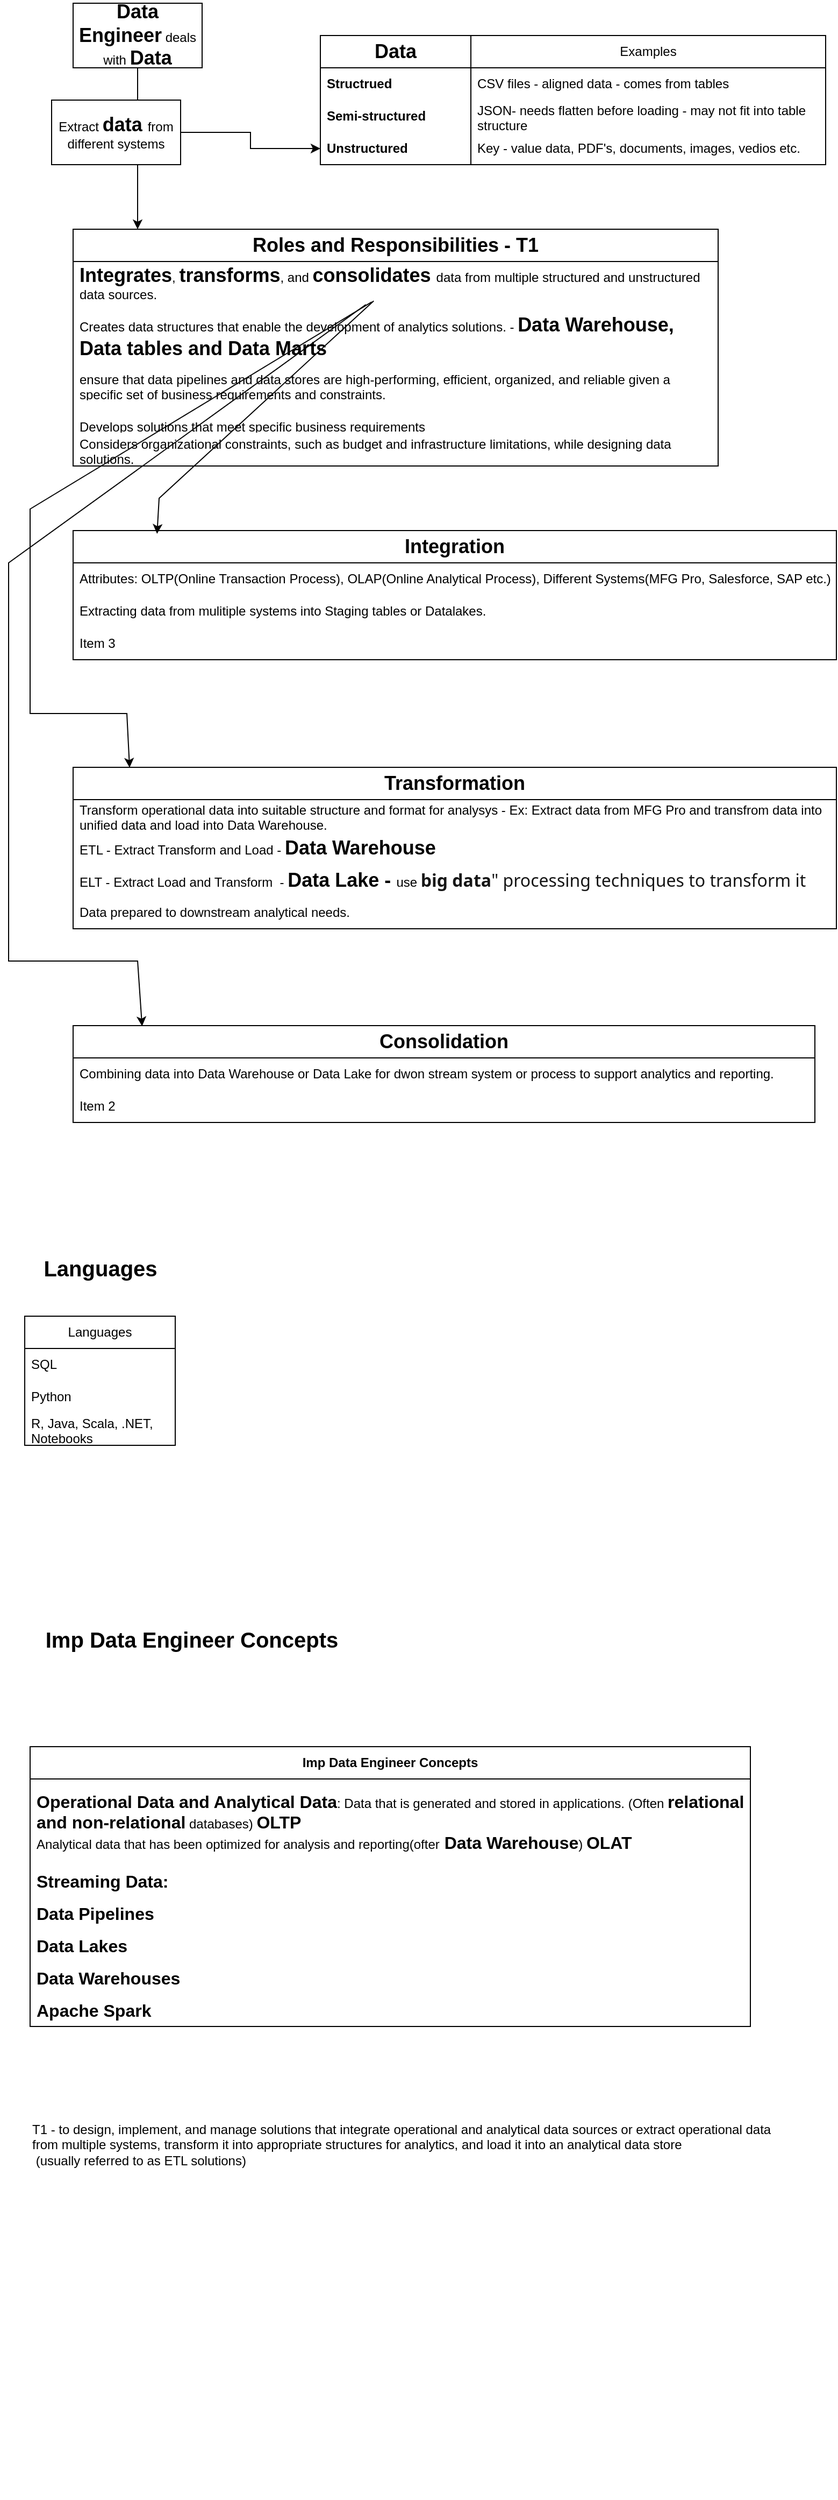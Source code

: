 <mxfile version="24.8.4">
  <diagram name="Page-1" id="YhIZirmxtG8EMKiJ8WyT">
    <mxGraphModel dx="1361" dy="699" grid="1" gridSize="10" guides="1" tooltips="1" connect="1" arrows="1" fold="1" page="1" pageScale="1" pageWidth="827" pageHeight="1169" math="0" shadow="0">
      <root>
        <mxCell id="0" />
        <mxCell id="1" parent="0" />
        <mxCell id="YhDnHm-8JCX_9w6hxJCG-3" value="" style="edgeStyle=orthogonalEdgeStyle;rounded=0;orthogonalLoop=1;jettySize=auto;html=1;" edge="1" parent="1" source="YhDnHm-8JCX_9w6hxJCG-1">
          <mxGeometry relative="1" as="geometry">
            <mxPoint x="140" y="270" as="targetPoint" />
          </mxGeometry>
        </mxCell>
        <mxCell id="YhDnHm-8JCX_9w6hxJCG-1" value="&lt;b&gt;&lt;font style=&quot;font-size: 18px;&quot;&gt;Data Engineer&lt;/font&gt;&lt;/b&gt; deals with &lt;b&gt;&lt;font style=&quot;font-size: 18px;&quot;&gt;Data&lt;/font&gt;&lt;/b&gt;" style="whiteSpace=wrap;html=1;" vertex="1" parent="1">
          <mxGeometry x="80" y="60" width="120" height="60" as="geometry" />
        </mxCell>
        <mxCell id="YhDnHm-8JCX_9w6hxJCG-4" value="&lt;b&gt;&lt;font style=&quot;font-size: 18px;&quot;&gt;Roles and Responsibilities - T1&lt;/font&gt;&lt;/b&gt;" style="swimlane;fontStyle=0;childLayout=stackLayout;horizontal=1;startSize=30;horizontalStack=0;resizeParent=1;resizeParentMax=0;resizeLast=0;collapsible=1;marginBottom=0;whiteSpace=wrap;html=1;" vertex="1" parent="1">
          <mxGeometry x="80" y="270" width="600" height="220" as="geometry" />
        </mxCell>
        <mxCell id="YhDnHm-8JCX_9w6hxJCG-5" value="&lt;b&gt;&lt;font style=&quot;font-size: 18px;&quot;&gt;Integrates&lt;/font&gt;&lt;/b&gt;, &lt;b&gt;&lt;font style=&quot;font-size: 18px;&quot;&gt;transforms&lt;/font&gt;&lt;/b&gt;, and &lt;b&gt;&lt;font style=&quot;font-size: 18px;&quot;&gt;consolidates &lt;/font&gt;&lt;/b&gt;data from multiple structured and unstructured data sources." style="text;strokeColor=none;fillColor=none;align=left;verticalAlign=middle;spacingLeft=4;spacingRight=4;overflow=hidden;points=[[0,0.5],[1,0.5]];portConstraint=eastwest;rotatable=0;whiteSpace=wrap;html=1;" vertex="1" parent="YhDnHm-8JCX_9w6hxJCG-4">
          <mxGeometry y="30" width="600" height="40" as="geometry" />
        </mxCell>
        <mxCell id="YhDnHm-8JCX_9w6hxJCG-6" value="Creates data structures that enable the development of analytics solutions. - &lt;b&gt;&lt;font style=&quot;font-size: 18px;&quot;&gt;Data Warehouse, Data tables and Data Marts&lt;/font&gt;&lt;/b&gt;" style="text;strokeColor=none;fillColor=none;align=left;verticalAlign=middle;spacingLeft=4;spacingRight=4;overflow=hidden;points=[[0,0.5],[1,0.5]];portConstraint=eastwest;rotatable=0;whiteSpace=wrap;html=1;" vertex="1" parent="YhDnHm-8JCX_9w6hxJCG-4">
          <mxGeometry y="70" width="600" height="60" as="geometry" />
        </mxCell>
        <mxCell id="YhDnHm-8JCX_9w6hxJCG-7" value="ensure that data pipelines and data stores are high-performing, efficient, organized, and reliable&amp;nbsp;given a specific set of business requirements and constraints." style="text;strokeColor=none;fillColor=none;align=left;verticalAlign=middle;spacingLeft=4;spacingRight=4;overflow=hidden;points=[[0,0.5],[1,0.5]];portConstraint=eastwest;rotatable=0;whiteSpace=wrap;html=1;" vertex="1" parent="YhDnHm-8JCX_9w6hxJCG-4">
          <mxGeometry y="130" width="600" height="30" as="geometry" />
        </mxCell>
        <mxCell id="YhDnHm-8JCX_9w6hxJCG-8" value="&#xa;Develops solutions that meet specific business requirements&#xa;&#xa;" style="text;strokeColor=none;fillColor=none;align=left;verticalAlign=middle;spacingLeft=4;spacingRight=4;overflow=hidden;points=[[0,0.5],[1,0.5]];portConstraint=eastwest;rotatable=0;whiteSpace=wrap;html=1;" vertex="1" parent="YhDnHm-8JCX_9w6hxJCG-4">
          <mxGeometry y="160" width="600" height="30" as="geometry" />
        </mxCell>
        <mxCell id="YhDnHm-8JCX_9w6hxJCG-9" value="Considers organizational constraints, such as budget and infrastructure limitations, while designing data solutions." style="text;strokeColor=none;fillColor=none;align=left;verticalAlign=middle;spacingLeft=4;spacingRight=4;overflow=hidden;points=[[0,0.5],[1,0.5]];portConstraint=eastwest;rotatable=0;whiteSpace=wrap;html=1;" vertex="1" parent="YhDnHm-8JCX_9w6hxJCG-4">
          <mxGeometry y="190" width="600" height="30" as="geometry" />
        </mxCell>
        <mxCell id="YhDnHm-8JCX_9w6hxJCG-19" value="" style="edgeStyle=orthogonalEdgeStyle;rounded=0;orthogonalLoop=1;jettySize=auto;html=1;" edge="1" parent="1" source="YhDnHm-8JCX_9w6hxJCG-12" target="YhDnHm-8JCX_9w6hxJCG-18">
          <mxGeometry relative="1" as="geometry" />
        </mxCell>
        <mxCell id="YhDnHm-8JCX_9w6hxJCG-12" value="&lt;span style=&quot;text-wrap-mode: nowrap;&quot;&gt;Extract&amp;nbsp;&lt;/span&gt;&lt;b style=&quot;text-wrap-mode: nowrap;&quot;&gt;&lt;font style=&quot;font-size: 18px;&quot;&gt;data&amp;nbsp;&lt;/font&gt;&lt;/b&gt;&lt;span style=&quot;text-wrap-mode: nowrap;&quot;&gt;from different systems&lt;/span&gt;" style="whiteSpace=wrap;html=1;" vertex="1" parent="1">
          <mxGeometry x="60" y="150" width="120" height="60" as="geometry" />
        </mxCell>
        <mxCell id="YhDnHm-8JCX_9w6hxJCG-15" value="&lt;b&gt;&lt;font style=&quot;font-size: 18px;&quot;&gt;Data&lt;/font&gt;&lt;/b&gt;" style="swimlane;fontStyle=0;childLayout=stackLayout;horizontal=1;startSize=30;horizontalStack=0;resizeParent=1;resizeParentMax=0;resizeLast=0;collapsible=1;marginBottom=0;whiteSpace=wrap;html=1;" vertex="1" parent="1">
          <mxGeometry x="310" y="90" width="140" height="120" as="geometry" />
        </mxCell>
        <mxCell id="YhDnHm-8JCX_9w6hxJCG-16" value="&lt;b&gt;Structrued&lt;/b&gt;" style="text;strokeColor=none;fillColor=none;align=left;verticalAlign=middle;spacingLeft=4;spacingRight=4;overflow=hidden;points=[[0,0.5],[1,0.5]];portConstraint=eastwest;rotatable=0;whiteSpace=wrap;html=1;" vertex="1" parent="YhDnHm-8JCX_9w6hxJCG-15">
          <mxGeometry y="30" width="140" height="30" as="geometry" />
        </mxCell>
        <mxCell id="YhDnHm-8JCX_9w6hxJCG-17" value="&lt;b&gt;Semi-structured&amp;nbsp;&lt;/b&gt;" style="text;strokeColor=none;fillColor=none;align=left;verticalAlign=middle;spacingLeft=4;spacingRight=4;overflow=hidden;points=[[0,0.5],[1,0.5]];portConstraint=eastwest;rotatable=0;whiteSpace=wrap;html=1;" vertex="1" parent="YhDnHm-8JCX_9w6hxJCG-15">
          <mxGeometry y="60" width="140" height="30" as="geometry" />
        </mxCell>
        <mxCell id="YhDnHm-8JCX_9w6hxJCG-18" value="&lt;b&gt;Unstructured&amp;nbsp;&lt;/b&gt;" style="text;strokeColor=none;fillColor=none;align=left;verticalAlign=middle;spacingLeft=4;spacingRight=4;overflow=hidden;points=[[0,0.5],[1,0.5]];portConstraint=eastwest;rotatable=0;whiteSpace=wrap;html=1;" vertex="1" parent="YhDnHm-8JCX_9w6hxJCG-15">
          <mxGeometry y="90" width="140" height="30" as="geometry" />
        </mxCell>
        <mxCell id="YhDnHm-8JCX_9w6hxJCG-20" value="Examples" style="swimlane;fontStyle=0;childLayout=stackLayout;horizontal=1;startSize=30;horizontalStack=0;resizeParent=1;resizeParentMax=0;resizeLast=0;collapsible=1;marginBottom=0;whiteSpace=wrap;html=1;" vertex="1" parent="1">
          <mxGeometry x="450" y="90" width="330" height="120" as="geometry" />
        </mxCell>
        <mxCell id="YhDnHm-8JCX_9w6hxJCG-21" value="CSV files - aligned data - comes from tables&amp;nbsp;" style="text;strokeColor=none;fillColor=none;align=left;verticalAlign=middle;spacingLeft=4;spacingRight=4;overflow=hidden;points=[[0,0.5],[1,0.5]];portConstraint=eastwest;rotatable=0;whiteSpace=wrap;html=1;" vertex="1" parent="YhDnHm-8JCX_9w6hxJCG-20">
          <mxGeometry y="30" width="330" height="30" as="geometry" />
        </mxCell>
        <mxCell id="YhDnHm-8JCX_9w6hxJCG-22" value="JSON- needs flatten before loading - may not fit into table structure" style="text;strokeColor=none;fillColor=none;align=left;verticalAlign=middle;spacingLeft=4;spacingRight=4;overflow=hidden;points=[[0,0.5],[1,0.5]];portConstraint=eastwest;rotatable=0;whiteSpace=wrap;html=1;" vertex="1" parent="YhDnHm-8JCX_9w6hxJCG-20">
          <mxGeometry y="60" width="330" height="30" as="geometry" />
        </mxCell>
        <mxCell id="YhDnHm-8JCX_9w6hxJCG-23" value="Key - value data, PDF&#39;s, documents, images, vedios etc." style="text;strokeColor=none;fillColor=none;align=left;verticalAlign=middle;spacingLeft=4;spacingRight=4;overflow=hidden;points=[[0,0.5],[1,0.5]];portConstraint=eastwest;rotatable=0;whiteSpace=wrap;html=1;" vertex="1" parent="YhDnHm-8JCX_9w6hxJCG-20">
          <mxGeometry y="90" width="330" height="30" as="geometry" />
        </mxCell>
        <mxCell id="YhDnHm-8JCX_9w6hxJCG-26" value="&lt;b&gt;&lt;font style=&quot;font-size: 18px;&quot;&gt;Integration&lt;/font&gt;&lt;/b&gt;" style="swimlane;fontStyle=0;childLayout=stackLayout;horizontal=1;startSize=30;horizontalStack=0;resizeParent=1;resizeParentMax=0;resizeLast=0;collapsible=1;marginBottom=0;whiteSpace=wrap;html=1;" vertex="1" parent="1">
          <mxGeometry x="80" y="550" width="710" height="120" as="geometry" />
        </mxCell>
        <mxCell id="YhDnHm-8JCX_9w6hxJCG-27" value="Attributes: OLTP(Online Transaction Process), OLAP(Online Analytical Process), Different Systems(MFG Pro, Salesforce, SAP etc.)" style="text;strokeColor=none;fillColor=none;align=left;verticalAlign=middle;spacingLeft=4;spacingRight=4;overflow=hidden;points=[[0,0.5],[1,0.5]];portConstraint=eastwest;rotatable=0;whiteSpace=wrap;html=1;" vertex="1" parent="YhDnHm-8JCX_9w6hxJCG-26">
          <mxGeometry y="30" width="710" height="30" as="geometry" />
        </mxCell>
        <mxCell id="YhDnHm-8JCX_9w6hxJCG-28" value="Extracting data from mulitiple systems into Staging tables or Datalakes." style="text;strokeColor=none;fillColor=none;align=left;verticalAlign=middle;spacingLeft=4;spacingRight=4;overflow=hidden;points=[[0,0.5],[1,0.5]];portConstraint=eastwest;rotatable=0;whiteSpace=wrap;html=1;" vertex="1" parent="YhDnHm-8JCX_9w6hxJCG-26">
          <mxGeometry y="60" width="710" height="30" as="geometry" />
        </mxCell>
        <mxCell id="YhDnHm-8JCX_9w6hxJCG-29" value="Item 3" style="text;strokeColor=none;fillColor=none;align=left;verticalAlign=middle;spacingLeft=4;spacingRight=4;overflow=hidden;points=[[0,0.5],[1,0.5]];portConstraint=eastwest;rotatable=0;whiteSpace=wrap;html=1;" vertex="1" parent="YhDnHm-8JCX_9w6hxJCG-26">
          <mxGeometry y="90" width="710" height="30" as="geometry" />
        </mxCell>
        <mxCell id="YhDnHm-8JCX_9w6hxJCG-31" value="" style="endArrow=classic;html=1;rounded=0;entryX=0.11;entryY=0.025;entryDx=0;entryDy=0;entryPerimeter=0;exitX=0.466;exitY=0.916;exitDx=0;exitDy=0;exitPerimeter=0;" edge="1" parent="1" source="YhDnHm-8JCX_9w6hxJCG-5" target="YhDnHm-8JCX_9w6hxJCG-26">
          <mxGeometry width="50" height="50" relative="1" as="geometry">
            <mxPoint x="390" y="410" as="sourcePoint" />
            <mxPoint x="440" y="360" as="targetPoint" />
            <Array as="points">
              <mxPoint x="160" y="520" />
            </Array>
          </mxGeometry>
        </mxCell>
        <mxCell id="YhDnHm-8JCX_9w6hxJCG-32" value="" style="endArrow=classic;html=1;rounded=0;exitX=0.463;exitY=0.94;exitDx=0;exitDy=0;exitPerimeter=0;entryX=0.074;entryY=0.002;entryDx=0;entryDy=0;entryPerimeter=0;" edge="1" parent="1" source="YhDnHm-8JCX_9w6hxJCG-5" target="YhDnHm-8JCX_9w6hxJCG-34">
          <mxGeometry width="50" height="50" relative="1" as="geometry">
            <mxPoint x="359" y="503" as="sourcePoint" />
            <mxPoint x="130" y="730" as="targetPoint" />
            <Array as="points">
              <mxPoint x="40" y="530" />
              <mxPoint x="40" y="720" />
              <mxPoint x="130" y="720" />
            </Array>
          </mxGeometry>
        </mxCell>
        <mxCell id="YhDnHm-8JCX_9w6hxJCG-33" value="" style="endArrow=classic;html=1;rounded=0;entryX=0.093;entryY=0.006;entryDx=0;entryDy=0;entryPerimeter=0;" edge="1" parent="1" source="YhDnHm-8JCX_9w6hxJCG-5" target="YhDnHm-8JCX_9w6hxJCG-38">
          <mxGeometry width="50" height="50" relative="1" as="geometry">
            <mxPoint x="360" y="390" as="sourcePoint" />
            <mxPoint x="142.72" y="1057.6" as="targetPoint" />
            <Array as="points">
              <mxPoint x="20" y="580" />
              <mxPoint x="20" y="950" />
              <mxPoint x="140" y="950" />
            </Array>
          </mxGeometry>
        </mxCell>
        <mxCell id="YhDnHm-8JCX_9w6hxJCG-34" value="&lt;b&gt;&lt;font style=&quot;font-size: 18px;&quot;&gt;Transformation&lt;/font&gt;&lt;/b&gt;" style="swimlane;fontStyle=0;childLayout=stackLayout;horizontal=1;startSize=30;horizontalStack=0;resizeParent=1;resizeParentMax=0;resizeLast=0;collapsible=1;marginBottom=0;whiteSpace=wrap;html=1;" vertex="1" parent="1">
          <mxGeometry x="80" y="770" width="710" height="150" as="geometry" />
        </mxCell>
        <mxCell id="YhDnHm-8JCX_9w6hxJCG-35" value="Transform operational data into suitable structure and format for analysys - Ex: Extract data from MFG Pro and transfrom data into unified data and load into Data Warehouse." style="text;strokeColor=none;fillColor=none;align=left;verticalAlign=middle;spacingLeft=4;spacingRight=4;overflow=hidden;points=[[0,0.5],[1,0.5]];portConstraint=eastwest;rotatable=0;whiteSpace=wrap;html=1;" vertex="1" parent="YhDnHm-8JCX_9w6hxJCG-34">
          <mxGeometry y="30" width="710" height="30" as="geometry" />
        </mxCell>
        <mxCell id="YhDnHm-8JCX_9w6hxJCG-36" value="ETL - Extract Transform and Load -&amp;nbsp;&lt;b&gt;&lt;font style=&quot;font-size: 18px;&quot;&gt;Data Warehouse&lt;/font&gt;&lt;/b&gt;" style="text;strokeColor=none;fillColor=none;align=left;verticalAlign=middle;spacingLeft=4;spacingRight=4;overflow=hidden;points=[[0,0.5],[1,0.5]];portConstraint=eastwest;rotatable=0;whiteSpace=wrap;html=1;" vertex="1" parent="YhDnHm-8JCX_9w6hxJCG-34">
          <mxGeometry y="60" width="710" height="30" as="geometry" />
        </mxCell>
        <mxCell id="YhDnHm-8JCX_9w6hxJCG-37" value="ELT - Extract Load and Transform&amp;nbsp; -&amp;nbsp;&lt;font style=&quot;&quot;&gt;&lt;b style=&quot;font-size: 18px;&quot;&gt;Data Lake - &lt;/b&gt;&lt;font style=&quot;font-size: 12px;&quot;&gt;use&amp;nbsp;&lt;/font&gt;&lt;/font&gt;&lt;span style=&quot;color: rgb(22, 22, 22); font-family: &amp;quot;Segoe UI&amp;quot;, SegoeUI, &amp;quot;Helvetica Neue&amp;quot;, Helvetica, Arial, sans-serif; font-size: 16px; background-color: rgb(255, 255, 255);&quot;&gt;&lt;b&gt;big data&lt;/b&gt;&quot; processing techniques to transform it&lt;/span&gt;" style="text;strokeColor=none;fillColor=none;align=left;verticalAlign=middle;spacingLeft=4;spacingRight=4;overflow=hidden;points=[[0,0.5],[1,0.5]];portConstraint=eastwest;rotatable=0;whiteSpace=wrap;html=1;" vertex="1" parent="YhDnHm-8JCX_9w6hxJCG-34">
          <mxGeometry y="90" width="710" height="30" as="geometry" />
        </mxCell>
        <mxCell id="YhDnHm-8JCX_9w6hxJCG-42" value="Data prepared to downstream analytical needs." style="text;strokeColor=none;fillColor=none;align=left;verticalAlign=middle;spacingLeft=4;spacingRight=4;overflow=hidden;points=[[0,0.5],[1,0.5]];portConstraint=eastwest;rotatable=0;whiteSpace=wrap;html=1;" vertex="1" parent="YhDnHm-8JCX_9w6hxJCG-34">
          <mxGeometry y="120" width="710" height="30" as="geometry" />
        </mxCell>
        <mxCell id="YhDnHm-8JCX_9w6hxJCG-38" value="&lt;b&gt;&lt;font style=&quot;font-size: 18px;&quot;&gt;Consolidation&lt;/font&gt;&lt;/b&gt;" style="swimlane;fontStyle=0;childLayout=stackLayout;horizontal=1;startSize=30;horizontalStack=0;resizeParent=1;resizeParentMax=0;resizeLast=0;collapsible=1;marginBottom=0;whiteSpace=wrap;html=1;" vertex="1" parent="1">
          <mxGeometry x="80" y="1010" width="690" height="90" as="geometry" />
        </mxCell>
        <mxCell id="YhDnHm-8JCX_9w6hxJCG-39" value="Combining data into Data Warehouse or Data Lake for dwon stream system or process to support analytics and reporting." style="text;strokeColor=none;fillColor=none;align=left;verticalAlign=middle;spacingLeft=4;spacingRight=4;overflow=hidden;points=[[0,0.5],[1,0.5]];portConstraint=eastwest;rotatable=0;whiteSpace=wrap;html=1;" vertex="1" parent="YhDnHm-8JCX_9w6hxJCG-38">
          <mxGeometry y="30" width="690" height="30" as="geometry" />
        </mxCell>
        <mxCell id="YhDnHm-8JCX_9w6hxJCG-40" value="Item 2" style="text;strokeColor=none;fillColor=none;align=left;verticalAlign=middle;spacingLeft=4;spacingRight=4;overflow=hidden;points=[[0,0.5],[1,0.5]];portConstraint=eastwest;rotatable=0;whiteSpace=wrap;html=1;" vertex="1" parent="YhDnHm-8JCX_9w6hxJCG-38">
          <mxGeometry y="60" width="690" height="30" as="geometry" />
        </mxCell>
        <mxCell id="YhDnHm-8JCX_9w6hxJCG-43" value="&lt;b&gt;&lt;font style=&quot;font-size: 20px;&quot;&gt;Languages&lt;/font&gt;&lt;/b&gt;" style="text;html=1;align=center;verticalAlign=middle;resizable=0;points=[];autosize=1;strokeColor=none;fillColor=none;" vertex="1" parent="1">
          <mxGeometry x="40" y="1215" width="130" height="40" as="geometry" />
        </mxCell>
        <mxCell id="YhDnHm-8JCX_9w6hxJCG-44" value="Languages" style="swimlane;fontStyle=0;childLayout=stackLayout;horizontal=1;startSize=30;horizontalStack=0;resizeParent=1;resizeParentMax=0;resizeLast=0;collapsible=1;marginBottom=0;whiteSpace=wrap;html=1;" vertex="1" parent="1">
          <mxGeometry x="35" y="1280" width="140" height="120" as="geometry" />
        </mxCell>
        <mxCell id="YhDnHm-8JCX_9w6hxJCG-45" value="SQL" style="text;strokeColor=none;fillColor=none;align=left;verticalAlign=middle;spacingLeft=4;spacingRight=4;overflow=hidden;points=[[0,0.5],[1,0.5]];portConstraint=eastwest;rotatable=0;whiteSpace=wrap;html=1;" vertex="1" parent="YhDnHm-8JCX_9w6hxJCG-44">
          <mxGeometry y="30" width="140" height="30" as="geometry" />
        </mxCell>
        <mxCell id="YhDnHm-8JCX_9w6hxJCG-46" value="Python" style="text;strokeColor=none;fillColor=none;align=left;verticalAlign=middle;spacingLeft=4;spacingRight=4;overflow=hidden;points=[[0,0.5],[1,0.5]];portConstraint=eastwest;rotatable=0;whiteSpace=wrap;html=1;" vertex="1" parent="YhDnHm-8JCX_9w6hxJCG-44">
          <mxGeometry y="60" width="140" height="30" as="geometry" />
        </mxCell>
        <mxCell id="YhDnHm-8JCX_9w6hxJCG-47" value="R, Java, Scala, .NET, Notebooks&amp;nbsp;" style="text;strokeColor=none;fillColor=none;align=left;verticalAlign=middle;spacingLeft=4;spacingRight=4;overflow=hidden;points=[[0,0.5],[1,0.5]];portConstraint=eastwest;rotatable=0;whiteSpace=wrap;html=1;" vertex="1" parent="YhDnHm-8JCX_9w6hxJCG-44">
          <mxGeometry y="90" width="140" height="30" as="geometry" />
        </mxCell>
        <mxCell id="YhDnHm-8JCX_9w6hxJCG-48" value="&lt;b&gt;Imp Data Engineer Concepts&lt;/b&gt;" style="swimlane;fontStyle=0;childLayout=stackLayout;horizontal=1;startSize=30;horizontalStack=0;resizeParent=1;resizeParentMax=0;resizeLast=0;collapsible=1;marginBottom=0;whiteSpace=wrap;html=1;" vertex="1" parent="1">
          <mxGeometry x="40" y="1680" width="670" height="260" as="geometry" />
        </mxCell>
        <mxCell id="YhDnHm-8JCX_9w6hxJCG-49" value="&lt;b&gt;&lt;font style=&quot;font-size: 16px;&quot;&gt;Operational Data and Analytical Data&lt;/font&gt;&lt;/b&gt;: Data that is generated and stored in applications. (Often &lt;b&gt;&lt;font style=&quot;font-size: 16px;&quot;&gt;relational and non-relational&lt;/font&gt;&lt;/b&gt; databases) &lt;b&gt;&lt;font style=&quot;font-size: 16px;&quot;&gt;OLTP&lt;/font&gt;&lt;/b&gt;&lt;br&gt;Analytical data that has been optimized for analysis and reporting(ofter&lt;b&gt;&lt;font style=&quot;font-size: 16px;&quot;&gt; Data Warehouse&lt;/font&gt;&lt;/b&gt;) &lt;b&gt;&lt;font style=&quot;font-size: 16px;&quot;&gt;OLAT&lt;/font&gt;&lt;/b&gt;" style="text;strokeColor=none;fillColor=none;align=left;verticalAlign=middle;spacingLeft=4;spacingRight=4;overflow=hidden;points=[[0,0.5],[1,0.5]];portConstraint=eastwest;rotatable=0;whiteSpace=wrap;html=1;" vertex="1" parent="YhDnHm-8JCX_9w6hxJCG-48">
          <mxGeometry y="30" width="670" height="80" as="geometry" />
        </mxCell>
        <mxCell id="YhDnHm-8JCX_9w6hxJCG-50" value="&lt;b&gt;&lt;font style=&quot;font-size: 16px;&quot;&gt;Streaming Data:&amp;nbsp;&lt;/font&gt;&lt;/b&gt;" style="text;strokeColor=none;fillColor=none;align=left;verticalAlign=middle;spacingLeft=4;spacingRight=4;overflow=hidden;points=[[0,0.5],[1,0.5]];portConstraint=eastwest;rotatable=0;whiteSpace=wrap;html=1;" vertex="1" parent="YhDnHm-8JCX_9w6hxJCG-48">
          <mxGeometry y="110" width="670" height="30" as="geometry" />
        </mxCell>
        <mxCell id="YhDnHm-8JCX_9w6hxJCG-51" value="&lt;b&gt;&lt;font style=&quot;font-size: 16px;&quot;&gt;Data Pipelines&lt;/font&gt;&lt;/b&gt;" style="text;strokeColor=none;fillColor=none;align=left;verticalAlign=middle;spacingLeft=4;spacingRight=4;overflow=hidden;points=[[0,0.5],[1,0.5]];portConstraint=eastwest;rotatable=0;whiteSpace=wrap;html=1;" vertex="1" parent="YhDnHm-8JCX_9w6hxJCG-48">
          <mxGeometry y="140" width="670" height="30" as="geometry" />
        </mxCell>
        <mxCell id="YhDnHm-8JCX_9w6hxJCG-54" value="&lt;b&gt;&lt;font style=&quot;font-size: 16px;&quot;&gt;Data Lakes&lt;/font&gt;&lt;/b&gt;" style="text;strokeColor=none;fillColor=none;align=left;verticalAlign=middle;spacingLeft=4;spacingRight=4;overflow=hidden;points=[[0,0.5],[1,0.5]];portConstraint=eastwest;rotatable=0;whiteSpace=wrap;html=1;" vertex="1" parent="YhDnHm-8JCX_9w6hxJCG-48">
          <mxGeometry y="170" width="670" height="30" as="geometry" />
        </mxCell>
        <mxCell id="YhDnHm-8JCX_9w6hxJCG-55" value="&lt;font style=&quot;font-size: 16px;&quot;&gt;&lt;b&gt;Data Warehouses&lt;/b&gt;&lt;/font&gt;" style="text;strokeColor=none;fillColor=none;align=left;verticalAlign=middle;spacingLeft=4;spacingRight=4;overflow=hidden;points=[[0,0.5],[1,0.5]];portConstraint=eastwest;rotatable=0;whiteSpace=wrap;html=1;" vertex="1" parent="YhDnHm-8JCX_9w6hxJCG-48">
          <mxGeometry y="200" width="670" height="30" as="geometry" />
        </mxCell>
        <mxCell id="YhDnHm-8JCX_9w6hxJCG-56" value="&lt;b&gt;&lt;font style=&quot;font-size: 16px;&quot;&gt;Apache Spark&lt;/font&gt;&lt;/b&gt;" style="text;strokeColor=none;fillColor=none;align=left;verticalAlign=middle;spacingLeft=4;spacingRight=4;overflow=hidden;points=[[0,0.5],[1,0.5]];portConstraint=eastwest;rotatable=0;whiteSpace=wrap;html=1;" vertex="1" parent="YhDnHm-8JCX_9w6hxJCG-48">
          <mxGeometry y="230" width="670" height="30" as="geometry" />
        </mxCell>
        <mxCell id="YhDnHm-8JCX_9w6hxJCG-53" value="&lt;b&gt;&lt;font style=&quot;font-size: 20px;&quot;&gt;Imp Data Engineer Concepts&lt;/font&gt;&lt;/b&gt;" style="text;html=1;align=center;verticalAlign=middle;resizable=0;points=[];autosize=1;strokeColor=none;fillColor=none;" vertex="1" parent="1">
          <mxGeometry x="40" y="1560" width="300" height="40" as="geometry" />
        </mxCell>
        <mxCell id="YhDnHm-8JCX_9w6hxJCG-58" value="&lt;div&gt;T1 - to design, implement, and manage solutions that integrate operational and analytical data sources or extract operational data&amp;nbsp;&lt;/div&gt;&lt;div&gt;from multiple systems, transform it into appropriate structures for analytics, and load it into an analytical data store&lt;/div&gt;&lt;div&gt;&amp;nbsp;(usually referred to as ETL solutions)&lt;/div&gt;" style="text;html=1;align=left;verticalAlign=middle;resizable=0;points=[];autosize=1;strokeColor=none;fillColor=none;" vertex="1" parent="1">
          <mxGeometry x="40" y="2020" width="710" height="60" as="geometry" />
        </mxCell>
        <mxCell id="YhDnHm-8JCX_9w6hxJCG-59" value="" style="shape=image;verticalLabelPosition=bottom;labelBackgroundColor=default;verticalAlign=top;aspect=fixed;imageAspect=0;image=https://learn.microsoft.com/en-us/training/wwl-data-ai/introduction-to-data-engineering-azure/media/4-operational-analytical-data.png;" vertex="1" parent="1">
          <mxGeometry x="90" y="2170" width="300" height="209" as="geometry" />
        </mxCell>
      </root>
    </mxGraphModel>
  </diagram>
</mxfile>
